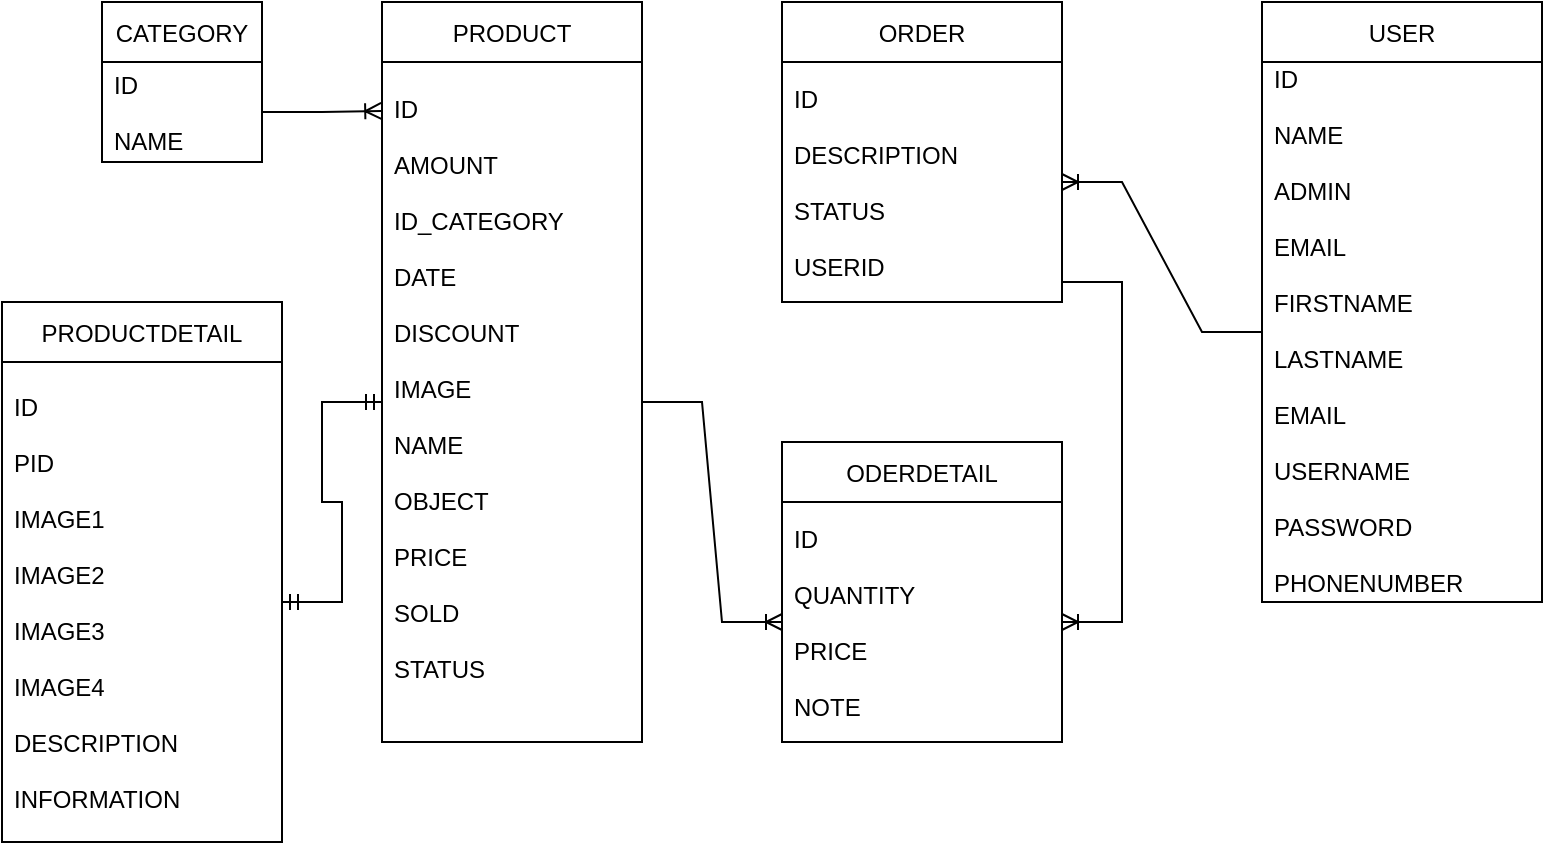<mxfile version="20.2.0" type="device"><diagram id="R2lEEEUBdFMjLlhIrx00" name="Page-1"><mxGraphModel dx="1870" dy="546" grid="1" gridSize="10" guides="1" tooltips="1" connect="1" arrows="1" fold="1" page="1" pageScale="1" pageWidth="850" pageHeight="1100" math="0" shadow="0" extFonts="Permanent Marker^https://fonts.googleapis.com/css?family=Permanent+Marker"><root><mxCell id="0"/><mxCell id="1" parent="0"/><mxCell id="ZJ6y1ZUXE2PnST8pzKAv-1" value="PRODUCT" style="swimlane;fontStyle=0;childLayout=stackLayout;horizontal=1;startSize=30;horizontalStack=0;resizeParent=1;resizeParentMax=0;resizeLast=0;collapsible=1;marginBottom=0;" parent="1" vertex="1"><mxGeometry x="40" y="40" width="130" height="370" as="geometry"/></mxCell><mxCell id="ZJ6y1ZUXE2PnST8pzKAv-2" value="ID&#10;&#10;AMOUNT&#10;&#10;ID_CATEGORY&#10;&#10;DATE&#10;&#10;DISCOUNT&#10;&#10;IMAGE&#10;&#10;NAME&#10;&#10;OBJECT&#10;&#10;PRICE&#10;&#10;SOLD&#10;&#10;STATUS&#10;" style="text;strokeColor=none;fillColor=none;align=left;verticalAlign=middle;spacingLeft=4;spacingRight=4;overflow=hidden;points=[[0,0.5],[1,0.5]];portConstraint=eastwest;rotatable=0;" parent="ZJ6y1ZUXE2PnST8pzKAv-1" vertex="1"><mxGeometry y="30" width="130" height="340" as="geometry"/></mxCell><mxCell id="ZJ6y1ZUXE2PnST8pzKAv-5" value="CATEGORY" style="swimlane;fontStyle=0;childLayout=stackLayout;horizontal=1;startSize=30;horizontalStack=0;resizeParent=1;resizeParentMax=0;resizeLast=0;collapsible=1;marginBottom=0;" parent="1" vertex="1"><mxGeometry x="-100" y="40" width="80" height="80" as="geometry"/></mxCell><mxCell id="ZJ6y1ZUXE2PnST8pzKAv-6" value="ID&#10;&#10;NAME" style="text;strokeColor=none;fillColor=none;align=left;verticalAlign=middle;spacingLeft=4;spacingRight=4;overflow=hidden;points=[[0,0.5],[1,0.5]];portConstraint=eastwest;rotatable=0;" parent="ZJ6y1ZUXE2PnST8pzKAv-5" vertex="1"><mxGeometry y="30" width="80" height="50" as="geometry"/></mxCell><mxCell id="ZJ6y1ZUXE2PnST8pzKAv-9" value="USER" style="swimlane;fontStyle=0;childLayout=stackLayout;horizontal=1;startSize=30;horizontalStack=0;resizeParent=1;resizeParentMax=0;resizeLast=0;collapsible=1;marginBottom=0;" parent="1" vertex="1"><mxGeometry x="480" y="40" width="140" height="300" as="geometry"/></mxCell><mxCell id="ZJ6y1ZUXE2PnST8pzKAv-10" value="ID&#10;&#10;NAME&#10;&#10;ADMIN&#10;&#10;EMAIL&#10;&#10;FIRSTNAME&#10;&#10;LASTNAME&#10;&#10;EMAIL&#10;&#10;USERNAME&#10;&#10;PASSWORD&#10;&#10;PHONENUMBER&#10;&#10;" style="text;strokeColor=none;fillColor=none;align=left;verticalAlign=middle;spacingLeft=4;spacingRight=4;overflow=hidden;points=[[0,0.5],[1,0.5]];portConstraint=eastwest;rotatable=0;" parent="ZJ6y1ZUXE2PnST8pzKAv-9" vertex="1"><mxGeometry y="30" width="140" height="270" as="geometry"/></mxCell><mxCell id="ZJ6y1ZUXE2PnST8pzKAv-14" value="PRODUCTDETAIL" style="swimlane;fontStyle=0;childLayout=stackLayout;horizontal=1;startSize=30;horizontalStack=0;resizeParent=1;resizeParentMax=0;resizeLast=0;collapsible=1;marginBottom=0;" parent="1" vertex="1"><mxGeometry x="-150" y="190" width="140" height="270" as="geometry"/></mxCell><mxCell id="ZJ6y1ZUXE2PnST8pzKAv-15" value="ID&#10;&#10;PID&#10;&#10;IMAGE1&#10;&#10;IMAGE2&#10;&#10;IMAGE3&#10;&#10;IMAGE4&#10;&#10;DESCRIPTION&#10;&#10;INFORMATION" style="text;strokeColor=none;fillColor=none;align=left;verticalAlign=middle;spacingLeft=4;spacingRight=4;overflow=hidden;points=[[0,0.5],[1,0.5]];portConstraint=eastwest;rotatable=0;" parent="ZJ6y1ZUXE2PnST8pzKAv-14" vertex="1"><mxGeometry y="30" width="140" height="240" as="geometry"/></mxCell><mxCell id="ZJ6y1ZUXE2PnST8pzKAv-18" value="ORDER" style="swimlane;fontStyle=0;childLayout=stackLayout;horizontal=1;startSize=30;horizontalStack=0;resizeParent=1;resizeParentMax=0;resizeLast=0;collapsible=1;marginBottom=0;" parent="1" vertex="1"><mxGeometry x="240" y="40" width="140" height="150" as="geometry"/></mxCell><mxCell id="ZJ6y1ZUXE2PnST8pzKAv-19" value="ID&#10;&#10;DESCRIPTION&#10;&#10;STATUS&#10;&#10;USERID" style="text;strokeColor=none;fillColor=none;align=left;verticalAlign=middle;spacingLeft=4;spacingRight=4;overflow=hidden;points=[[0,0.5],[1,0.5]];portConstraint=eastwest;rotatable=0;" parent="ZJ6y1ZUXE2PnST8pzKAv-18" vertex="1"><mxGeometry y="30" width="140" height="120" as="geometry"/></mxCell><mxCell id="ZJ6y1ZUXE2PnST8pzKAv-22" value="ODERDETAIL" style="swimlane;fontStyle=0;childLayout=stackLayout;horizontal=1;startSize=30;horizontalStack=0;resizeParent=1;resizeParentMax=0;resizeLast=0;collapsible=1;marginBottom=0;" parent="1" vertex="1"><mxGeometry x="240" y="260" width="140" height="150" as="geometry"/></mxCell><mxCell id="ZJ6y1ZUXE2PnST8pzKAv-23" value="ID&#10;&#10;QUANTITY&#10;&#10;PRICE&#10;&#10;NOTE" style="text;strokeColor=none;fillColor=none;align=left;verticalAlign=middle;spacingLeft=4;spacingRight=4;overflow=hidden;points=[[0,0.5],[1,0.5]];portConstraint=eastwest;rotatable=0;" parent="ZJ6y1ZUXE2PnST8pzKAv-22" vertex="1"><mxGeometry y="30" width="140" height="120" as="geometry"/></mxCell><mxCell id="ZJ6y1ZUXE2PnST8pzKAv-26" value="" style="edgeStyle=entityRelationEdgeStyle;fontSize=12;html=1;endArrow=ERoneToMany;rounded=0;exitX=1;exitY=0.5;exitDx=0;exitDy=0;entryX=-0.003;entryY=0.072;entryDx=0;entryDy=0;entryPerimeter=0;" parent="1" source="ZJ6y1ZUXE2PnST8pzKAv-6" target="ZJ6y1ZUXE2PnST8pzKAv-2" edge="1"><mxGeometry width="100" height="100" relative="1" as="geometry"><mxPoint x="220" y="320" as="sourcePoint"/><mxPoint x="320" y="220" as="targetPoint"/></mxGeometry></mxCell><mxCell id="ZJ6y1ZUXE2PnST8pzKAv-28" value="" style="edgeStyle=entityRelationEdgeStyle;fontSize=12;html=1;endArrow=ERmandOne;startArrow=ERmandOne;rounded=0;exitX=1;exitY=0.5;exitDx=0;exitDy=0;" parent="1" source="ZJ6y1ZUXE2PnST8pzKAv-15" edge="1"><mxGeometry width="100" height="100" relative="1" as="geometry"><mxPoint x="220" y="320" as="sourcePoint"/><mxPoint x="40" y="240" as="targetPoint"/></mxGeometry></mxCell><mxCell id="ZJ6y1ZUXE2PnST8pzKAv-29" value="" style="edgeStyle=entityRelationEdgeStyle;fontSize=12;html=1;endArrow=ERoneToMany;rounded=0;entryX=1;entryY=0.5;entryDx=0;entryDy=0;" parent="1" source="ZJ6y1ZUXE2PnST8pzKAv-10" target="ZJ6y1ZUXE2PnST8pzKAv-19" edge="1"><mxGeometry width="100" height="100" relative="1" as="geometry"><mxPoint x="220" y="230" as="sourcePoint"/><mxPoint x="390" y="60" as="targetPoint"/></mxGeometry></mxCell><mxCell id="ZJ6y1ZUXE2PnST8pzKAv-32" value="" style="edgeStyle=entityRelationEdgeStyle;fontSize=12;html=1;endArrow=ERoneToMany;rounded=0;" parent="1" source="ZJ6y1ZUXE2PnST8pzKAv-2" target="ZJ6y1ZUXE2PnST8pzKAv-23" edge="1"><mxGeometry width="100" height="100" relative="1" as="geometry"><mxPoint x="220" y="230" as="sourcePoint"/><mxPoint x="320" y="130" as="targetPoint"/></mxGeometry></mxCell><mxCell id="ZJ6y1ZUXE2PnST8pzKAv-33" value="" style="edgeStyle=entityRelationEdgeStyle;fontSize=12;html=1;endArrow=ERoneToMany;rounded=0;entryX=1;entryY=0.5;entryDx=0;entryDy=0;" parent="1" target="ZJ6y1ZUXE2PnST8pzKAv-23" edge="1"><mxGeometry width="100" height="100" relative="1" as="geometry"><mxPoint x="380" y="180" as="sourcePoint"/><mxPoint x="320" y="130" as="targetPoint"/></mxGeometry></mxCell></root></mxGraphModel></diagram></mxfile>
